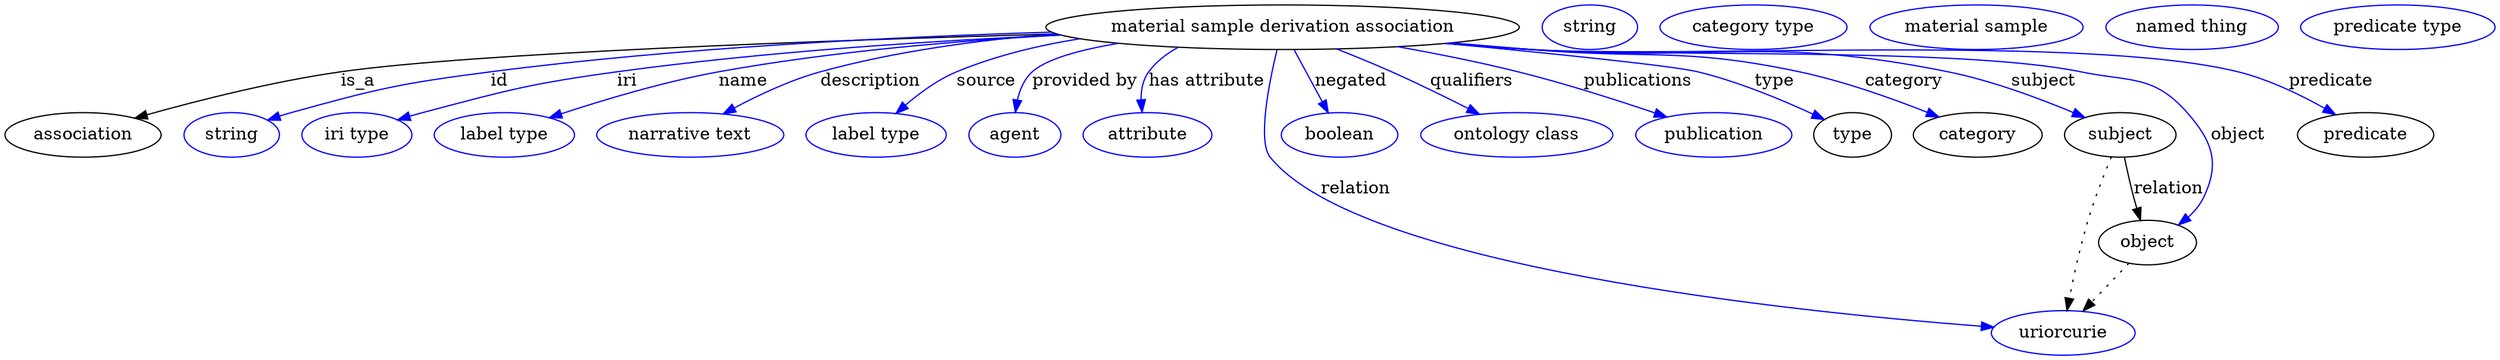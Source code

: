 digraph {
	graph [bb="0,0,2005.7,283"];
	node [label="\N"];
	"material sample derivation association"	 [height=0.5,
		label="material sample derivation association",
		pos="1030,265",
		width=5.3079];
	association	 [height=0.5,
		pos="63.044,178",
		width=1.7512];
	"material sample derivation association" -> association	 [label=is_a,
		lp="280.04,221.5",
		pos="e,105.71,191.36 844.95,260.51 655.29,255.14 373.43,244.86 266.04,229 214.07,221.32 156.05,206.05 115.4,194.21"];
	id	 [color=blue,
		height=0.5,
		label=string,
		pos="182.04,178",
		width=1.0652];
	"material sample derivation association" -> id	 [color=blue,
		label=id,
		lp="395.04,221.5",
		pos="e,211.25,189.76 853.35,258.07 694.94,251.3 474.58,240.4 388.04,229 316.92,219.63 298.94,215.99 230.04,196 227.06,195.14 224,194.17 \
220.94,193.15",
		style=solid];
	iri	 [color=blue,
		height=0.5,
		label="iri type",
		pos="283.04,178",
		width=1.2277];
	"material sample derivation association" -> iri	 [color=blue,
		label=iri,
		lp="500.04,221.5",
		pos="e,316.22,189.94 848.83,259.27 744.18,254.37 610.27,245.38 492.04,229 421.85,219.28 404.38,214.76 336.04,196 332.71,195.08 329.28,\
194.08 325.84,193.02",
		style=solid];
	name	 [color=blue,
		height=0.5,
		label="label type",
		pos="402.04,178",
		width=1.5707];
	"material sample derivation association" -> name	 [color=blue,
		label=name,
		lp="593.04,221.5",
		pos="e,439.51,191.67 866.16,255.74 758.41,248.95 627.62,239.17 573.04,229 530.36,221.05 483.15,206.51 449.17,194.99",
		style=solid];
	description	 [color=blue,
		height=0.5,
		label="narrative text",
		pos="552.04,178",
		width=2.0943];
	"material sample derivation association" -> description	 [color=blue,
		label=description,
		lp="696.04,221.5",
		pos="e,579.35,194.96 868.81,255.32 786.13,249.19 694.67,240.3 655.04,229 631.79,222.37 607.48,210.59 588.31,200.02",
		style=solid];
	source	 [color=blue,
		height=0.5,
		label="label type",
		pos="702.04,178",
		width=1.5707];
	"material sample derivation association" -> source	 [color=blue,
		label=source,
		lp="790.54,221.5",
		pos="e,718.55,195.35 890.39,252.67 839.59,246.77 789.01,238.82 766.04,229 751.43,222.75 737.37,212.23 726.17,202.36",
		style=solid];
	"provided by"	 [color=blue,
		height=0.5,
		label=agent,
		pos="814.04,178",
		width=1.0291];
	"material sample derivation association" -> "provided by"	 [color=blue,
		label="provided by",
		lp="870.54,221.5",
		pos="e,814.36,196.06 896.09,252.12 865.87,246.77 839.36,239.32 828.04,229 821.58,223.1 817.99,214.53 816.03,206.1",
		style=solid];
	"has attribute"	 [color=blue,
		height=0.5,
		label=attribute,
		pos="921.04,178",
		width=1.4443];
	"material sample derivation association" -> "has attribute"	 [color=blue,
		label="has attribute",
		lp="969.04,221.5",
		pos="e,916.57,196.16 959.35,248.26 942.23,242.74 927.32,236.16 922.04,229 917.3,222.55 915.78,214.3 915.8,206.32",
		style=solid];
	relation	 [color=blue,
		height=0.5,
		label=uriorcurie,
		pos="1658,18",
		width=1.6068];
	"material sample derivation association" -> relation	 [color=blue,
		label=relation,
		lp="1090,134.5",
		pos="e,1601.4,21.818 1025.3,246.57 1019,220.06 1009.7,172.93 1020,160 1091.2,71.279 1442,34.438 1591,22.626",
		style=solid];
	negated	 [color=blue,
		height=0.5,
		label=boolean,
		pos="1076,178",
		width=1.2999];
	"material sample derivation association" -> negated	 [color=blue,
		label=negated,
		lp="1085,221.5",
		pos="e,1066.7,195.71 1039.6,246.97 1046,234.76 1054.7,218.41 1061.9,204.7",
		style=solid];
	qualifiers	 [color=blue,
		height=0.5,
		label="ontology class",
		pos="1218,178",
		width=2.1484];
	"material sample derivation association" -> qualifiers	 [color=blue,
		label=qualifiers,
		lp="1183,221.5",
		pos="e,1187.3,194.52 1075.1,247.4 1089,241.76 1104.2,235.33 1118,229 1138.1,219.8 1160,208.76 1178.2,199.3",
		style=solid];
	publications	 [color=blue,
		height=0.5,
		label=publication,
		pos="1376,178",
		width=1.7512];
	"material sample derivation association" -> publications	 [color=blue,
		label=publications,
		lp="1317,221.5",
		pos="e,1337.3,192.33 1126.3,249.41 1156.8,243.79 1190.5,236.87 1221,229 1257.3,219.66 1297.5,206.37 1327.8,195.69",
		style=solid];
	type	 [height=0.5,
		pos="1488,178",
		width=0.86659];
	"material sample derivation association" -> type	 [color=blue,
		label=type,
		lp="1427,221.5",
		pos="e,1464.7,190.16 1165,252.24 1249.3,243.97 1345.4,233.86 1365,229 1396.9,221.1 1431.3,206.25 1455.6,194.61",
		style=solid];
	category	 [height=0.5,
		pos="1589,178",
		width=1.4443];
	"material sample derivation association" -> category	 [color=blue,
		label=category,
		lp="1531,221.5",
		pos="e,1557,192.23 1167.7,252.48 1188.6,250.62 1209.9,248.74 1230,247 1326.5,238.66 1352.5,249.53 1447,229 1481.9,221.44 1519.7,207.53 \
1547.6,196.14",
		style=solid];
	subject	 [height=0.5,
		pos="1704,178",
		width=1.2457];
	"material sample derivation association" -> subject	 [color=blue,
		label=subject,
		lp="1644.5,221.5",
		pos="e,1674.9,191.81 1164.7,252.2 1186.6,250.32 1208.9,248.51 1230,247 1379.7,236.28 1420.2,259.51 1567,229 1601.3,221.87 1638.5,207.6 \
1665.4,195.96",
		style=solid];
	object	 [height=0.5,
		pos="1726,91",
		width=1.1013];
	"material sample derivation association" -> object	 [color=blue,
		label=object,
		lp="1799.5,178",
		pos="e,1751.5,105.11 1163.4,252.08 1185.6,250.19 1208.5,248.41 1230,247 1328.8,240.56 1578.2,249.58 1675,229 1713.9,220.75 1732,225.99 \
1758,196 1778.5,172.42 1784.6,155.13 1771,127 1768.3,121.2 1764,116.04 1759.3,111.57",
		style=solid];
	predicate	 [height=0.5,
		pos="1903,178",
		width=1.5346];
	"material sample derivation association" -> predicate	 [color=blue,
		label=predicate,
		lp="1871.5,221.5",
		pos="e,1877.7,194.23 1162.3,252.01 1184.9,250.1 1208.1,248.33 1230,247 1356.3,239.33 1676.3,259.53 1799,229 1823.6,222.88 1849.2,210.43 \
1868.9,199.36",
		style=solid];
	association_type	 [color=blue,
		height=0.5,
		label=string,
		pos="1277,265",
		width=1.0652];
	association_category	 [color=blue,
		height=0.5,
		label="category type",
		pos="1409,265",
		width=2.0943];
	subject -> relation	 [pos="e,1660.9,36.006 1696.1,160.13 1690.2,146.37 1682.3,126.75 1677,109 1670.8,88.182 1665.9,64.102 1662.6,45.943",
		style=dotted];
	subject -> object	 [label=relation,
		lp="1743,134.5",
		pos="e,1720.3,108.86 1707.5,159.97 1709.5,150.18 1712.2,137.87 1715,127 1715.7,124.31 1716.5,121.51 1717.3,118.73"];
	"material sample derivation association_subject"	 [color=blue,
		height=0.5,
		label="material sample",
		pos="1588,265",
		width=2.3831];
	object -> relation	 [pos="e,1674.2,35.346 1710.3,74.069 1701.6,64.805 1690.8,53.154 1681.2,42.876",
		style=dotted];
	"material sample derivation association_object"	 [color=blue,
		height=0.5,
		label="named thing",
		pos="1761,265",
		width=1.9318];
	"material sample derivation association_predicate"	 [color=blue,
		height=0.5,
		label="predicate type",
		pos="1927,265",
		width=2.1845];
}
